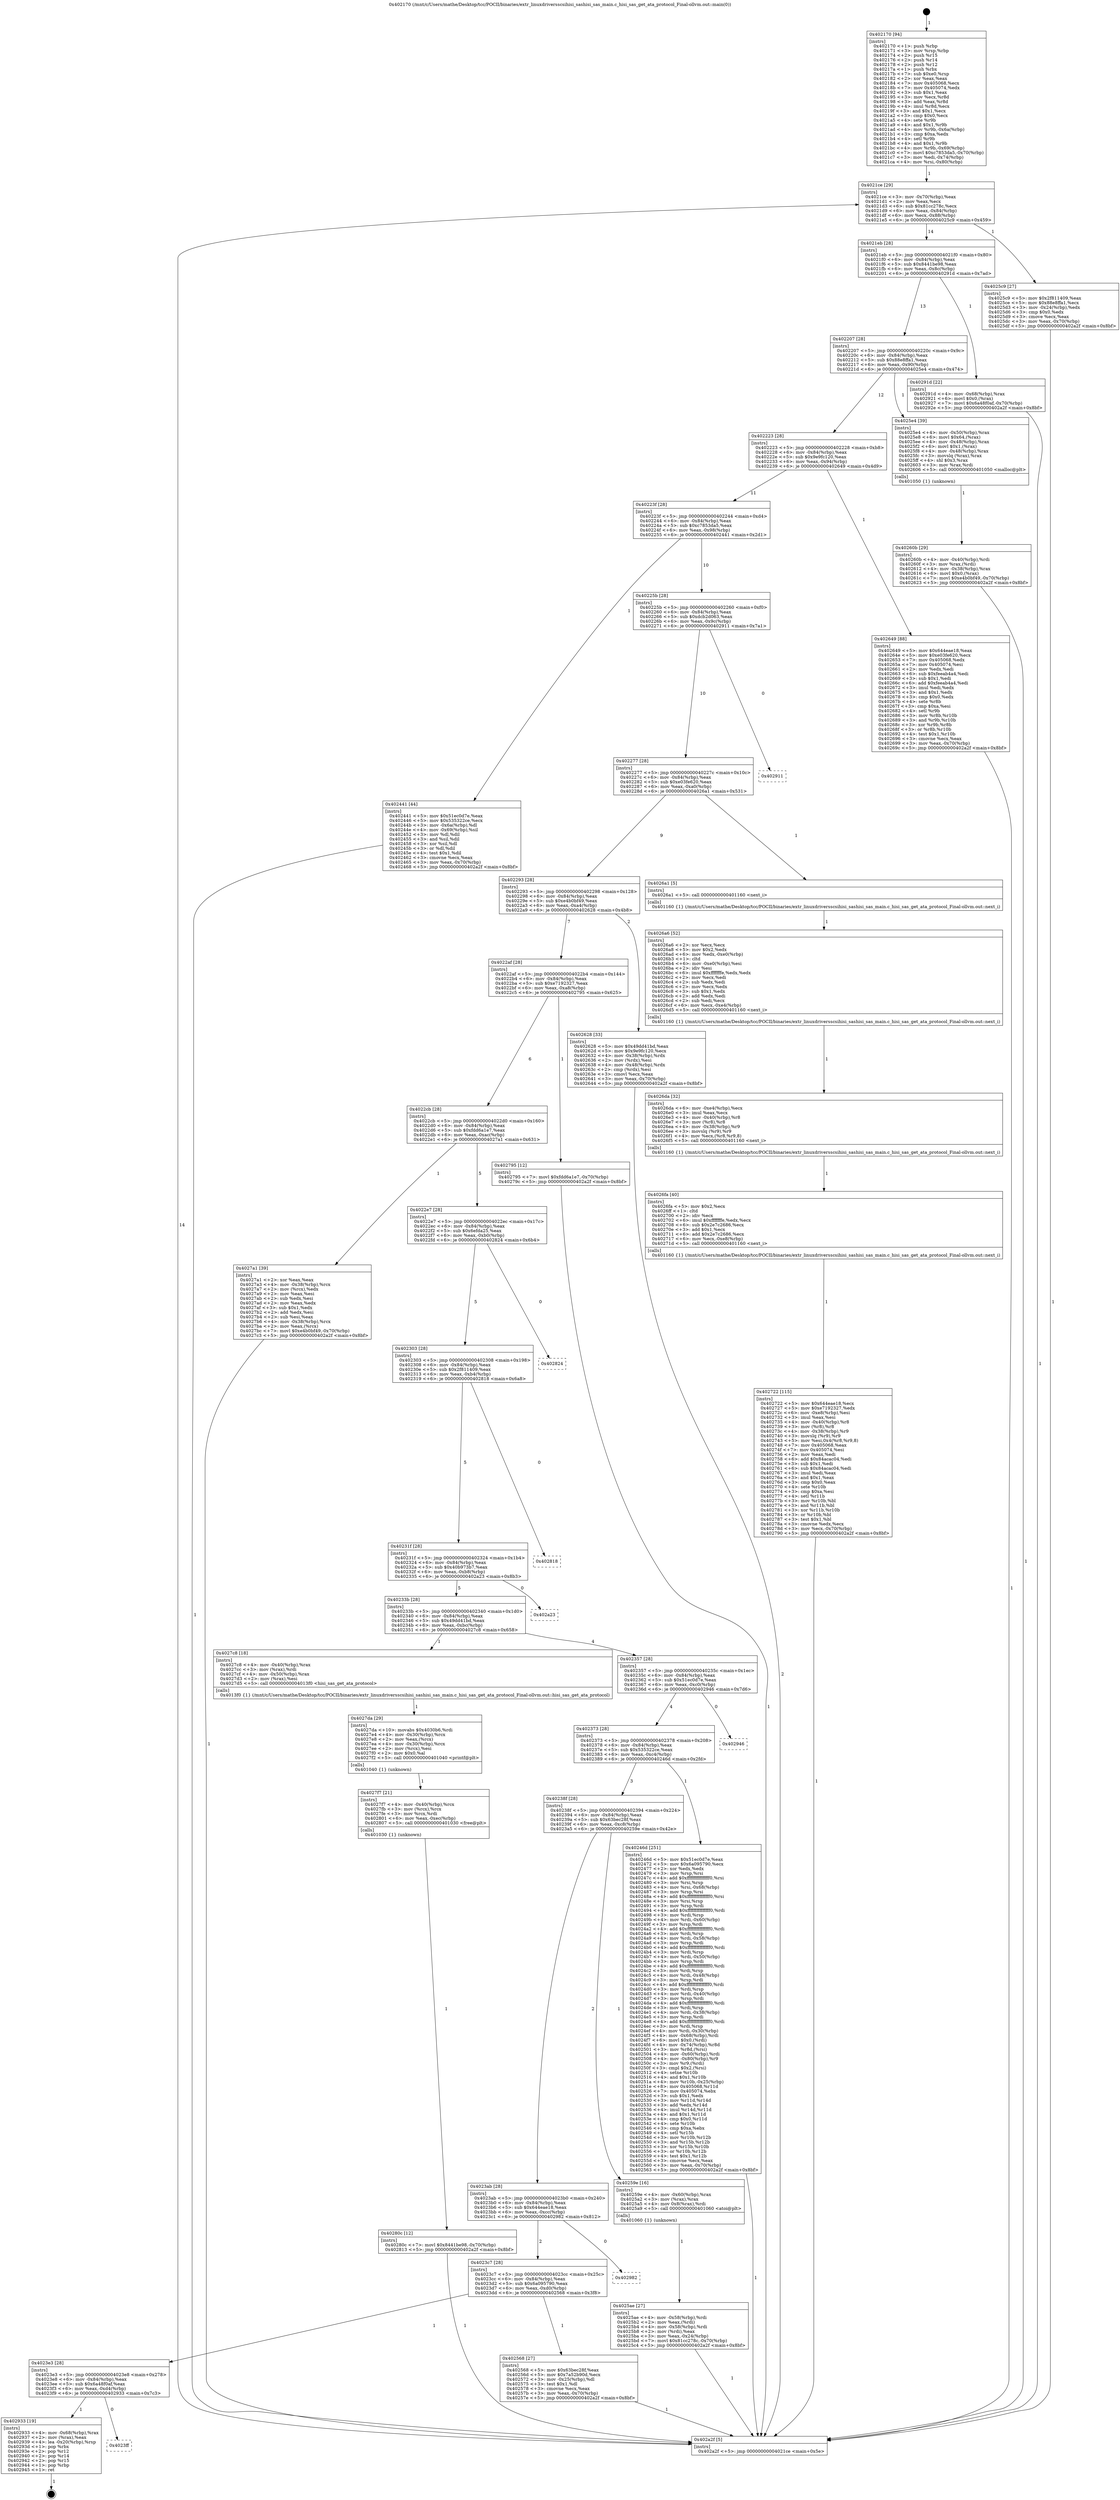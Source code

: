 digraph "0x402170" {
  label = "0x402170 (/mnt/c/Users/mathe/Desktop/tcc/POCII/binaries/extr_linuxdriversscsihisi_sashisi_sas_main.c_hisi_sas_get_ata_protocol_Final-ollvm.out::main(0))"
  labelloc = "t"
  node[shape=record]

  Entry [label="",width=0.3,height=0.3,shape=circle,fillcolor=black,style=filled]
  "0x4021ce" [label="{
     0x4021ce [29]\l
     | [instrs]\l
     &nbsp;&nbsp;0x4021ce \<+3\>: mov -0x70(%rbp),%eax\l
     &nbsp;&nbsp;0x4021d1 \<+2\>: mov %eax,%ecx\l
     &nbsp;&nbsp;0x4021d3 \<+6\>: sub $0x81cc278c,%ecx\l
     &nbsp;&nbsp;0x4021d9 \<+6\>: mov %eax,-0x84(%rbp)\l
     &nbsp;&nbsp;0x4021df \<+6\>: mov %ecx,-0x88(%rbp)\l
     &nbsp;&nbsp;0x4021e5 \<+6\>: je 00000000004025c9 \<main+0x459\>\l
  }"]
  "0x4025c9" [label="{
     0x4025c9 [27]\l
     | [instrs]\l
     &nbsp;&nbsp;0x4025c9 \<+5\>: mov $0x2f811409,%eax\l
     &nbsp;&nbsp;0x4025ce \<+5\>: mov $0x88e8ffa1,%ecx\l
     &nbsp;&nbsp;0x4025d3 \<+3\>: mov -0x24(%rbp),%edx\l
     &nbsp;&nbsp;0x4025d6 \<+3\>: cmp $0x0,%edx\l
     &nbsp;&nbsp;0x4025d9 \<+3\>: cmove %ecx,%eax\l
     &nbsp;&nbsp;0x4025dc \<+3\>: mov %eax,-0x70(%rbp)\l
     &nbsp;&nbsp;0x4025df \<+5\>: jmp 0000000000402a2f \<main+0x8bf\>\l
  }"]
  "0x4021eb" [label="{
     0x4021eb [28]\l
     | [instrs]\l
     &nbsp;&nbsp;0x4021eb \<+5\>: jmp 00000000004021f0 \<main+0x80\>\l
     &nbsp;&nbsp;0x4021f0 \<+6\>: mov -0x84(%rbp),%eax\l
     &nbsp;&nbsp;0x4021f6 \<+5\>: sub $0x8441be98,%eax\l
     &nbsp;&nbsp;0x4021fb \<+6\>: mov %eax,-0x8c(%rbp)\l
     &nbsp;&nbsp;0x402201 \<+6\>: je 000000000040291d \<main+0x7ad\>\l
  }"]
  Exit [label="",width=0.3,height=0.3,shape=circle,fillcolor=black,style=filled,peripheries=2]
  "0x40291d" [label="{
     0x40291d [22]\l
     | [instrs]\l
     &nbsp;&nbsp;0x40291d \<+4\>: mov -0x68(%rbp),%rax\l
     &nbsp;&nbsp;0x402921 \<+6\>: movl $0x0,(%rax)\l
     &nbsp;&nbsp;0x402927 \<+7\>: movl $0x6a48f0af,-0x70(%rbp)\l
     &nbsp;&nbsp;0x40292e \<+5\>: jmp 0000000000402a2f \<main+0x8bf\>\l
  }"]
  "0x402207" [label="{
     0x402207 [28]\l
     | [instrs]\l
     &nbsp;&nbsp;0x402207 \<+5\>: jmp 000000000040220c \<main+0x9c\>\l
     &nbsp;&nbsp;0x40220c \<+6\>: mov -0x84(%rbp),%eax\l
     &nbsp;&nbsp;0x402212 \<+5\>: sub $0x88e8ffa1,%eax\l
     &nbsp;&nbsp;0x402217 \<+6\>: mov %eax,-0x90(%rbp)\l
     &nbsp;&nbsp;0x40221d \<+6\>: je 00000000004025e4 \<main+0x474\>\l
  }"]
  "0x4023ff" [label="{
     0x4023ff\l
  }", style=dashed]
  "0x4025e4" [label="{
     0x4025e4 [39]\l
     | [instrs]\l
     &nbsp;&nbsp;0x4025e4 \<+4\>: mov -0x50(%rbp),%rax\l
     &nbsp;&nbsp;0x4025e8 \<+6\>: movl $0x64,(%rax)\l
     &nbsp;&nbsp;0x4025ee \<+4\>: mov -0x48(%rbp),%rax\l
     &nbsp;&nbsp;0x4025f2 \<+6\>: movl $0x1,(%rax)\l
     &nbsp;&nbsp;0x4025f8 \<+4\>: mov -0x48(%rbp),%rax\l
     &nbsp;&nbsp;0x4025fc \<+3\>: movslq (%rax),%rax\l
     &nbsp;&nbsp;0x4025ff \<+4\>: shl $0x3,%rax\l
     &nbsp;&nbsp;0x402603 \<+3\>: mov %rax,%rdi\l
     &nbsp;&nbsp;0x402606 \<+5\>: call 0000000000401050 \<malloc@plt\>\l
     | [calls]\l
     &nbsp;&nbsp;0x401050 \{1\} (unknown)\l
  }"]
  "0x402223" [label="{
     0x402223 [28]\l
     | [instrs]\l
     &nbsp;&nbsp;0x402223 \<+5\>: jmp 0000000000402228 \<main+0xb8\>\l
     &nbsp;&nbsp;0x402228 \<+6\>: mov -0x84(%rbp),%eax\l
     &nbsp;&nbsp;0x40222e \<+5\>: sub $0x9e9fc120,%eax\l
     &nbsp;&nbsp;0x402233 \<+6\>: mov %eax,-0x94(%rbp)\l
     &nbsp;&nbsp;0x402239 \<+6\>: je 0000000000402649 \<main+0x4d9\>\l
  }"]
  "0x402933" [label="{
     0x402933 [19]\l
     | [instrs]\l
     &nbsp;&nbsp;0x402933 \<+4\>: mov -0x68(%rbp),%rax\l
     &nbsp;&nbsp;0x402937 \<+2\>: mov (%rax),%eax\l
     &nbsp;&nbsp;0x402939 \<+4\>: lea -0x20(%rbp),%rsp\l
     &nbsp;&nbsp;0x40293d \<+1\>: pop %rbx\l
     &nbsp;&nbsp;0x40293e \<+2\>: pop %r12\l
     &nbsp;&nbsp;0x402940 \<+2\>: pop %r14\l
     &nbsp;&nbsp;0x402942 \<+2\>: pop %r15\l
     &nbsp;&nbsp;0x402944 \<+1\>: pop %rbp\l
     &nbsp;&nbsp;0x402945 \<+1\>: ret\l
  }"]
  "0x402649" [label="{
     0x402649 [88]\l
     | [instrs]\l
     &nbsp;&nbsp;0x402649 \<+5\>: mov $0x644eae18,%eax\l
     &nbsp;&nbsp;0x40264e \<+5\>: mov $0xe03fe620,%ecx\l
     &nbsp;&nbsp;0x402653 \<+7\>: mov 0x405068,%edx\l
     &nbsp;&nbsp;0x40265a \<+7\>: mov 0x405074,%esi\l
     &nbsp;&nbsp;0x402661 \<+2\>: mov %edx,%edi\l
     &nbsp;&nbsp;0x402663 \<+6\>: sub $0xfeeab4a4,%edi\l
     &nbsp;&nbsp;0x402669 \<+3\>: sub $0x1,%edi\l
     &nbsp;&nbsp;0x40266c \<+6\>: add $0xfeeab4a4,%edi\l
     &nbsp;&nbsp;0x402672 \<+3\>: imul %edi,%edx\l
     &nbsp;&nbsp;0x402675 \<+3\>: and $0x1,%edx\l
     &nbsp;&nbsp;0x402678 \<+3\>: cmp $0x0,%edx\l
     &nbsp;&nbsp;0x40267b \<+4\>: sete %r8b\l
     &nbsp;&nbsp;0x40267f \<+3\>: cmp $0xa,%esi\l
     &nbsp;&nbsp;0x402682 \<+4\>: setl %r9b\l
     &nbsp;&nbsp;0x402686 \<+3\>: mov %r8b,%r10b\l
     &nbsp;&nbsp;0x402689 \<+3\>: and %r9b,%r10b\l
     &nbsp;&nbsp;0x40268c \<+3\>: xor %r9b,%r8b\l
     &nbsp;&nbsp;0x40268f \<+3\>: or %r8b,%r10b\l
     &nbsp;&nbsp;0x402692 \<+4\>: test $0x1,%r10b\l
     &nbsp;&nbsp;0x402696 \<+3\>: cmovne %ecx,%eax\l
     &nbsp;&nbsp;0x402699 \<+3\>: mov %eax,-0x70(%rbp)\l
     &nbsp;&nbsp;0x40269c \<+5\>: jmp 0000000000402a2f \<main+0x8bf\>\l
  }"]
  "0x40223f" [label="{
     0x40223f [28]\l
     | [instrs]\l
     &nbsp;&nbsp;0x40223f \<+5\>: jmp 0000000000402244 \<main+0xd4\>\l
     &nbsp;&nbsp;0x402244 \<+6\>: mov -0x84(%rbp),%eax\l
     &nbsp;&nbsp;0x40224a \<+5\>: sub $0xc7853da5,%eax\l
     &nbsp;&nbsp;0x40224f \<+6\>: mov %eax,-0x98(%rbp)\l
     &nbsp;&nbsp;0x402255 \<+6\>: je 0000000000402441 \<main+0x2d1\>\l
  }"]
  "0x40280c" [label="{
     0x40280c [12]\l
     | [instrs]\l
     &nbsp;&nbsp;0x40280c \<+7\>: movl $0x8441be98,-0x70(%rbp)\l
     &nbsp;&nbsp;0x402813 \<+5\>: jmp 0000000000402a2f \<main+0x8bf\>\l
  }"]
  "0x402441" [label="{
     0x402441 [44]\l
     | [instrs]\l
     &nbsp;&nbsp;0x402441 \<+5\>: mov $0x51ec0d7e,%eax\l
     &nbsp;&nbsp;0x402446 \<+5\>: mov $0x535322ce,%ecx\l
     &nbsp;&nbsp;0x40244b \<+3\>: mov -0x6a(%rbp),%dl\l
     &nbsp;&nbsp;0x40244e \<+4\>: mov -0x69(%rbp),%sil\l
     &nbsp;&nbsp;0x402452 \<+3\>: mov %dl,%dil\l
     &nbsp;&nbsp;0x402455 \<+3\>: and %sil,%dil\l
     &nbsp;&nbsp;0x402458 \<+3\>: xor %sil,%dl\l
     &nbsp;&nbsp;0x40245b \<+3\>: or %dl,%dil\l
     &nbsp;&nbsp;0x40245e \<+4\>: test $0x1,%dil\l
     &nbsp;&nbsp;0x402462 \<+3\>: cmovne %ecx,%eax\l
     &nbsp;&nbsp;0x402465 \<+3\>: mov %eax,-0x70(%rbp)\l
     &nbsp;&nbsp;0x402468 \<+5\>: jmp 0000000000402a2f \<main+0x8bf\>\l
  }"]
  "0x40225b" [label="{
     0x40225b [28]\l
     | [instrs]\l
     &nbsp;&nbsp;0x40225b \<+5\>: jmp 0000000000402260 \<main+0xf0\>\l
     &nbsp;&nbsp;0x402260 \<+6\>: mov -0x84(%rbp),%eax\l
     &nbsp;&nbsp;0x402266 \<+5\>: sub $0xdcb2d063,%eax\l
     &nbsp;&nbsp;0x40226b \<+6\>: mov %eax,-0x9c(%rbp)\l
     &nbsp;&nbsp;0x402271 \<+6\>: je 0000000000402911 \<main+0x7a1\>\l
  }"]
  "0x402a2f" [label="{
     0x402a2f [5]\l
     | [instrs]\l
     &nbsp;&nbsp;0x402a2f \<+5\>: jmp 00000000004021ce \<main+0x5e\>\l
  }"]
  "0x402170" [label="{
     0x402170 [94]\l
     | [instrs]\l
     &nbsp;&nbsp;0x402170 \<+1\>: push %rbp\l
     &nbsp;&nbsp;0x402171 \<+3\>: mov %rsp,%rbp\l
     &nbsp;&nbsp;0x402174 \<+2\>: push %r15\l
     &nbsp;&nbsp;0x402176 \<+2\>: push %r14\l
     &nbsp;&nbsp;0x402178 \<+2\>: push %r12\l
     &nbsp;&nbsp;0x40217a \<+1\>: push %rbx\l
     &nbsp;&nbsp;0x40217b \<+7\>: sub $0xe0,%rsp\l
     &nbsp;&nbsp;0x402182 \<+2\>: xor %eax,%eax\l
     &nbsp;&nbsp;0x402184 \<+7\>: mov 0x405068,%ecx\l
     &nbsp;&nbsp;0x40218b \<+7\>: mov 0x405074,%edx\l
     &nbsp;&nbsp;0x402192 \<+3\>: sub $0x1,%eax\l
     &nbsp;&nbsp;0x402195 \<+3\>: mov %ecx,%r8d\l
     &nbsp;&nbsp;0x402198 \<+3\>: add %eax,%r8d\l
     &nbsp;&nbsp;0x40219b \<+4\>: imul %r8d,%ecx\l
     &nbsp;&nbsp;0x40219f \<+3\>: and $0x1,%ecx\l
     &nbsp;&nbsp;0x4021a2 \<+3\>: cmp $0x0,%ecx\l
     &nbsp;&nbsp;0x4021a5 \<+4\>: sete %r9b\l
     &nbsp;&nbsp;0x4021a9 \<+4\>: and $0x1,%r9b\l
     &nbsp;&nbsp;0x4021ad \<+4\>: mov %r9b,-0x6a(%rbp)\l
     &nbsp;&nbsp;0x4021b1 \<+3\>: cmp $0xa,%edx\l
     &nbsp;&nbsp;0x4021b4 \<+4\>: setl %r9b\l
     &nbsp;&nbsp;0x4021b8 \<+4\>: and $0x1,%r9b\l
     &nbsp;&nbsp;0x4021bc \<+4\>: mov %r9b,-0x69(%rbp)\l
     &nbsp;&nbsp;0x4021c0 \<+7\>: movl $0xc7853da5,-0x70(%rbp)\l
     &nbsp;&nbsp;0x4021c7 \<+3\>: mov %edi,-0x74(%rbp)\l
     &nbsp;&nbsp;0x4021ca \<+4\>: mov %rsi,-0x80(%rbp)\l
  }"]
  "0x4027f7" [label="{
     0x4027f7 [21]\l
     | [instrs]\l
     &nbsp;&nbsp;0x4027f7 \<+4\>: mov -0x40(%rbp),%rcx\l
     &nbsp;&nbsp;0x4027fb \<+3\>: mov (%rcx),%rcx\l
     &nbsp;&nbsp;0x4027fe \<+3\>: mov %rcx,%rdi\l
     &nbsp;&nbsp;0x402801 \<+6\>: mov %eax,-0xec(%rbp)\l
     &nbsp;&nbsp;0x402807 \<+5\>: call 0000000000401030 \<free@plt\>\l
     | [calls]\l
     &nbsp;&nbsp;0x401030 \{1\} (unknown)\l
  }"]
  "0x402911" [label="{
     0x402911\l
  }", style=dashed]
  "0x402277" [label="{
     0x402277 [28]\l
     | [instrs]\l
     &nbsp;&nbsp;0x402277 \<+5\>: jmp 000000000040227c \<main+0x10c\>\l
     &nbsp;&nbsp;0x40227c \<+6\>: mov -0x84(%rbp),%eax\l
     &nbsp;&nbsp;0x402282 \<+5\>: sub $0xe03fe620,%eax\l
     &nbsp;&nbsp;0x402287 \<+6\>: mov %eax,-0xa0(%rbp)\l
     &nbsp;&nbsp;0x40228d \<+6\>: je 00000000004026a1 \<main+0x531\>\l
  }"]
  "0x4027da" [label="{
     0x4027da [29]\l
     | [instrs]\l
     &nbsp;&nbsp;0x4027da \<+10\>: movabs $0x4030b6,%rdi\l
     &nbsp;&nbsp;0x4027e4 \<+4\>: mov -0x30(%rbp),%rcx\l
     &nbsp;&nbsp;0x4027e8 \<+2\>: mov %eax,(%rcx)\l
     &nbsp;&nbsp;0x4027ea \<+4\>: mov -0x30(%rbp),%rcx\l
     &nbsp;&nbsp;0x4027ee \<+2\>: mov (%rcx),%esi\l
     &nbsp;&nbsp;0x4027f0 \<+2\>: mov $0x0,%al\l
     &nbsp;&nbsp;0x4027f2 \<+5\>: call 0000000000401040 \<printf@plt\>\l
     | [calls]\l
     &nbsp;&nbsp;0x401040 \{1\} (unknown)\l
  }"]
  "0x4026a1" [label="{
     0x4026a1 [5]\l
     | [instrs]\l
     &nbsp;&nbsp;0x4026a1 \<+5\>: call 0000000000401160 \<next_i\>\l
     | [calls]\l
     &nbsp;&nbsp;0x401160 \{1\} (/mnt/c/Users/mathe/Desktop/tcc/POCII/binaries/extr_linuxdriversscsihisi_sashisi_sas_main.c_hisi_sas_get_ata_protocol_Final-ollvm.out::next_i)\l
  }"]
  "0x402293" [label="{
     0x402293 [28]\l
     | [instrs]\l
     &nbsp;&nbsp;0x402293 \<+5\>: jmp 0000000000402298 \<main+0x128\>\l
     &nbsp;&nbsp;0x402298 \<+6\>: mov -0x84(%rbp),%eax\l
     &nbsp;&nbsp;0x40229e \<+5\>: sub $0xe4b0bf49,%eax\l
     &nbsp;&nbsp;0x4022a3 \<+6\>: mov %eax,-0xa4(%rbp)\l
     &nbsp;&nbsp;0x4022a9 \<+6\>: je 0000000000402628 \<main+0x4b8\>\l
  }"]
  "0x402722" [label="{
     0x402722 [115]\l
     | [instrs]\l
     &nbsp;&nbsp;0x402722 \<+5\>: mov $0x644eae18,%ecx\l
     &nbsp;&nbsp;0x402727 \<+5\>: mov $0xe7192327,%edx\l
     &nbsp;&nbsp;0x40272c \<+6\>: mov -0xe8(%rbp),%esi\l
     &nbsp;&nbsp;0x402732 \<+3\>: imul %eax,%esi\l
     &nbsp;&nbsp;0x402735 \<+4\>: mov -0x40(%rbp),%r8\l
     &nbsp;&nbsp;0x402739 \<+3\>: mov (%r8),%r8\l
     &nbsp;&nbsp;0x40273c \<+4\>: mov -0x38(%rbp),%r9\l
     &nbsp;&nbsp;0x402740 \<+3\>: movslq (%r9),%r9\l
     &nbsp;&nbsp;0x402743 \<+5\>: mov %esi,0x4(%r8,%r9,8)\l
     &nbsp;&nbsp;0x402748 \<+7\>: mov 0x405068,%eax\l
     &nbsp;&nbsp;0x40274f \<+7\>: mov 0x405074,%esi\l
     &nbsp;&nbsp;0x402756 \<+2\>: mov %eax,%edi\l
     &nbsp;&nbsp;0x402758 \<+6\>: add $0x84acac04,%edi\l
     &nbsp;&nbsp;0x40275e \<+3\>: sub $0x1,%edi\l
     &nbsp;&nbsp;0x402761 \<+6\>: sub $0x84acac04,%edi\l
     &nbsp;&nbsp;0x402767 \<+3\>: imul %edi,%eax\l
     &nbsp;&nbsp;0x40276a \<+3\>: and $0x1,%eax\l
     &nbsp;&nbsp;0x40276d \<+3\>: cmp $0x0,%eax\l
     &nbsp;&nbsp;0x402770 \<+4\>: sete %r10b\l
     &nbsp;&nbsp;0x402774 \<+3\>: cmp $0xa,%esi\l
     &nbsp;&nbsp;0x402777 \<+4\>: setl %r11b\l
     &nbsp;&nbsp;0x40277b \<+3\>: mov %r10b,%bl\l
     &nbsp;&nbsp;0x40277e \<+3\>: and %r11b,%bl\l
     &nbsp;&nbsp;0x402781 \<+3\>: xor %r11b,%r10b\l
     &nbsp;&nbsp;0x402784 \<+3\>: or %r10b,%bl\l
     &nbsp;&nbsp;0x402787 \<+3\>: test $0x1,%bl\l
     &nbsp;&nbsp;0x40278a \<+3\>: cmovne %edx,%ecx\l
     &nbsp;&nbsp;0x40278d \<+3\>: mov %ecx,-0x70(%rbp)\l
     &nbsp;&nbsp;0x402790 \<+5\>: jmp 0000000000402a2f \<main+0x8bf\>\l
  }"]
  "0x402628" [label="{
     0x402628 [33]\l
     | [instrs]\l
     &nbsp;&nbsp;0x402628 \<+5\>: mov $0x49dd41bd,%eax\l
     &nbsp;&nbsp;0x40262d \<+5\>: mov $0x9e9fc120,%ecx\l
     &nbsp;&nbsp;0x402632 \<+4\>: mov -0x38(%rbp),%rdx\l
     &nbsp;&nbsp;0x402636 \<+2\>: mov (%rdx),%esi\l
     &nbsp;&nbsp;0x402638 \<+4\>: mov -0x48(%rbp),%rdx\l
     &nbsp;&nbsp;0x40263c \<+2\>: cmp (%rdx),%esi\l
     &nbsp;&nbsp;0x40263e \<+3\>: cmovl %ecx,%eax\l
     &nbsp;&nbsp;0x402641 \<+3\>: mov %eax,-0x70(%rbp)\l
     &nbsp;&nbsp;0x402644 \<+5\>: jmp 0000000000402a2f \<main+0x8bf\>\l
  }"]
  "0x4022af" [label="{
     0x4022af [28]\l
     | [instrs]\l
     &nbsp;&nbsp;0x4022af \<+5\>: jmp 00000000004022b4 \<main+0x144\>\l
     &nbsp;&nbsp;0x4022b4 \<+6\>: mov -0x84(%rbp),%eax\l
     &nbsp;&nbsp;0x4022ba \<+5\>: sub $0xe7192327,%eax\l
     &nbsp;&nbsp;0x4022bf \<+6\>: mov %eax,-0xa8(%rbp)\l
     &nbsp;&nbsp;0x4022c5 \<+6\>: je 0000000000402795 \<main+0x625\>\l
  }"]
  "0x4026fa" [label="{
     0x4026fa [40]\l
     | [instrs]\l
     &nbsp;&nbsp;0x4026fa \<+5\>: mov $0x2,%ecx\l
     &nbsp;&nbsp;0x4026ff \<+1\>: cltd\l
     &nbsp;&nbsp;0x402700 \<+2\>: idiv %ecx\l
     &nbsp;&nbsp;0x402702 \<+6\>: imul $0xfffffffe,%edx,%ecx\l
     &nbsp;&nbsp;0x402708 \<+6\>: sub $0x2e7c2686,%ecx\l
     &nbsp;&nbsp;0x40270e \<+3\>: add $0x1,%ecx\l
     &nbsp;&nbsp;0x402711 \<+6\>: add $0x2e7c2686,%ecx\l
     &nbsp;&nbsp;0x402717 \<+6\>: mov %ecx,-0xe8(%rbp)\l
     &nbsp;&nbsp;0x40271d \<+5\>: call 0000000000401160 \<next_i\>\l
     | [calls]\l
     &nbsp;&nbsp;0x401160 \{1\} (/mnt/c/Users/mathe/Desktop/tcc/POCII/binaries/extr_linuxdriversscsihisi_sashisi_sas_main.c_hisi_sas_get_ata_protocol_Final-ollvm.out::next_i)\l
  }"]
  "0x402795" [label="{
     0x402795 [12]\l
     | [instrs]\l
     &nbsp;&nbsp;0x402795 \<+7\>: movl $0xfdd6a1e7,-0x70(%rbp)\l
     &nbsp;&nbsp;0x40279c \<+5\>: jmp 0000000000402a2f \<main+0x8bf\>\l
  }"]
  "0x4022cb" [label="{
     0x4022cb [28]\l
     | [instrs]\l
     &nbsp;&nbsp;0x4022cb \<+5\>: jmp 00000000004022d0 \<main+0x160\>\l
     &nbsp;&nbsp;0x4022d0 \<+6\>: mov -0x84(%rbp),%eax\l
     &nbsp;&nbsp;0x4022d6 \<+5\>: sub $0xfdd6a1e7,%eax\l
     &nbsp;&nbsp;0x4022db \<+6\>: mov %eax,-0xac(%rbp)\l
     &nbsp;&nbsp;0x4022e1 \<+6\>: je 00000000004027a1 \<main+0x631\>\l
  }"]
  "0x4026da" [label="{
     0x4026da [32]\l
     | [instrs]\l
     &nbsp;&nbsp;0x4026da \<+6\>: mov -0xe4(%rbp),%ecx\l
     &nbsp;&nbsp;0x4026e0 \<+3\>: imul %eax,%ecx\l
     &nbsp;&nbsp;0x4026e3 \<+4\>: mov -0x40(%rbp),%r8\l
     &nbsp;&nbsp;0x4026e7 \<+3\>: mov (%r8),%r8\l
     &nbsp;&nbsp;0x4026ea \<+4\>: mov -0x38(%rbp),%r9\l
     &nbsp;&nbsp;0x4026ee \<+3\>: movslq (%r9),%r9\l
     &nbsp;&nbsp;0x4026f1 \<+4\>: mov %ecx,(%r8,%r9,8)\l
     &nbsp;&nbsp;0x4026f5 \<+5\>: call 0000000000401160 \<next_i\>\l
     | [calls]\l
     &nbsp;&nbsp;0x401160 \{1\} (/mnt/c/Users/mathe/Desktop/tcc/POCII/binaries/extr_linuxdriversscsihisi_sashisi_sas_main.c_hisi_sas_get_ata_protocol_Final-ollvm.out::next_i)\l
  }"]
  "0x4027a1" [label="{
     0x4027a1 [39]\l
     | [instrs]\l
     &nbsp;&nbsp;0x4027a1 \<+2\>: xor %eax,%eax\l
     &nbsp;&nbsp;0x4027a3 \<+4\>: mov -0x38(%rbp),%rcx\l
     &nbsp;&nbsp;0x4027a7 \<+2\>: mov (%rcx),%edx\l
     &nbsp;&nbsp;0x4027a9 \<+2\>: mov %eax,%esi\l
     &nbsp;&nbsp;0x4027ab \<+2\>: sub %edx,%esi\l
     &nbsp;&nbsp;0x4027ad \<+2\>: mov %eax,%edx\l
     &nbsp;&nbsp;0x4027af \<+3\>: sub $0x1,%edx\l
     &nbsp;&nbsp;0x4027b2 \<+2\>: add %edx,%esi\l
     &nbsp;&nbsp;0x4027b4 \<+2\>: sub %esi,%eax\l
     &nbsp;&nbsp;0x4027b6 \<+4\>: mov -0x38(%rbp),%rcx\l
     &nbsp;&nbsp;0x4027ba \<+2\>: mov %eax,(%rcx)\l
     &nbsp;&nbsp;0x4027bc \<+7\>: movl $0xe4b0bf49,-0x70(%rbp)\l
     &nbsp;&nbsp;0x4027c3 \<+5\>: jmp 0000000000402a2f \<main+0x8bf\>\l
  }"]
  "0x4022e7" [label="{
     0x4022e7 [28]\l
     | [instrs]\l
     &nbsp;&nbsp;0x4022e7 \<+5\>: jmp 00000000004022ec \<main+0x17c\>\l
     &nbsp;&nbsp;0x4022ec \<+6\>: mov -0x84(%rbp),%eax\l
     &nbsp;&nbsp;0x4022f2 \<+5\>: sub $0x6efda25,%eax\l
     &nbsp;&nbsp;0x4022f7 \<+6\>: mov %eax,-0xb0(%rbp)\l
     &nbsp;&nbsp;0x4022fd \<+6\>: je 0000000000402824 \<main+0x6b4\>\l
  }"]
  "0x4026a6" [label="{
     0x4026a6 [52]\l
     | [instrs]\l
     &nbsp;&nbsp;0x4026a6 \<+2\>: xor %ecx,%ecx\l
     &nbsp;&nbsp;0x4026a8 \<+5\>: mov $0x2,%edx\l
     &nbsp;&nbsp;0x4026ad \<+6\>: mov %edx,-0xe0(%rbp)\l
     &nbsp;&nbsp;0x4026b3 \<+1\>: cltd\l
     &nbsp;&nbsp;0x4026b4 \<+6\>: mov -0xe0(%rbp),%esi\l
     &nbsp;&nbsp;0x4026ba \<+2\>: idiv %esi\l
     &nbsp;&nbsp;0x4026bc \<+6\>: imul $0xfffffffe,%edx,%edx\l
     &nbsp;&nbsp;0x4026c2 \<+2\>: mov %ecx,%edi\l
     &nbsp;&nbsp;0x4026c4 \<+2\>: sub %edx,%edi\l
     &nbsp;&nbsp;0x4026c6 \<+2\>: mov %ecx,%edx\l
     &nbsp;&nbsp;0x4026c8 \<+3\>: sub $0x1,%edx\l
     &nbsp;&nbsp;0x4026cb \<+2\>: add %edx,%edi\l
     &nbsp;&nbsp;0x4026cd \<+2\>: sub %edi,%ecx\l
     &nbsp;&nbsp;0x4026cf \<+6\>: mov %ecx,-0xe4(%rbp)\l
     &nbsp;&nbsp;0x4026d5 \<+5\>: call 0000000000401160 \<next_i\>\l
     | [calls]\l
     &nbsp;&nbsp;0x401160 \{1\} (/mnt/c/Users/mathe/Desktop/tcc/POCII/binaries/extr_linuxdriversscsihisi_sashisi_sas_main.c_hisi_sas_get_ata_protocol_Final-ollvm.out::next_i)\l
  }"]
  "0x402824" [label="{
     0x402824\l
  }", style=dashed]
  "0x402303" [label="{
     0x402303 [28]\l
     | [instrs]\l
     &nbsp;&nbsp;0x402303 \<+5\>: jmp 0000000000402308 \<main+0x198\>\l
     &nbsp;&nbsp;0x402308 \<+6\>: mov -0x84(%rbp),%eax\l
     &nbsp;&nbsp;0x40230e \<+5\>: sub $0x2f811409,%eax\l
     &nbsp;&nbsp;0x402313 \<+6\>: mov %eax,-0xb4(%rbp)\l
     &nbsp;&nbsp;0x402319 \<+6\>: je 0000000000402818 \<main+0x6a8\>\l
  }"]
  "0x40260b" [label="{
     0x40260b [29]\l
     | [instrs]\l
     &nbsp;&nbsp;0x40260b \<+4\>: mov -0x40(%rbp),%rdi\l
     &nbsp;&nbsp;0x40260f \<+3\>: mov %rax,(%rdi)\l
     &nbsp;&nbsp;0x402612 \<+4\>: mov -0x38(%rbp),%rax\l
     &nbsp;&nbsp;0x402616 \<+6\>: movl $0x0,(%rax)\l
     &nbsp;&nbsp;0x40261c \<+7\>: movl $0xe4b0bf49,-0x70(%rbp)\l
     &nbsp;&nbsp;0x402623 \<+5\>: jmp 0000000000402a2f \<main+0x8bf\>\l
  }"]
  "0x402818" [label="{
     0x402818\l
  }", style=dashed]
  "0x40231f" [label="{
     0x40231f [28]\l
     | [instrs]\l
     &nbsp;&nbsp;0x40231f \<+5\>: jmp 0000000000402324 \<main+0x1b4\>\l
     &nbsp;&nbsp;0x402324 \<+6\>: mov -0x84(%rbp),%eax\l
     &nbsp;&nbsp;0x40232a \<+5\>: sub $0x40b973b7,%eax\l
     &nbsp;&nbsp;0x40232f \<+6\>: mov %eax,-0xb8(%rbp)\l
     &nbsp;&nbsp;0x402335 \<+6\>: je 0000000000402a23 \<main+0x8b3\>\l
  }"]
  "0x4025ae" [label="{
     0x4025ae [27]\l
     | [instrs]\l
     &nbsp;&nbsp;0x4025ae \<+4\>: mov -0x58(%rbp),%rdi\l
     &nbsp;&nbsp;0x4025b2 \<+2\>: mov %eax,(%rdi)\l
     &nbsp;&nbsp;0x4025b4 \<+4\>: mov -0x58(%rbp),%rdi\l
     &nbsp;&nbsp;0x4025b8 \<+2\>: mov (%rdi),%eax\l
     &nbsp;&nbsp;0x4025ba \<+3\>: mov %eax,-0x24(%rbp)\l
     &nbsp;&nbsp;0x4025bd \<+7\>: movl $0x81cc278c,-0x70(%rbp)\l
     &nbsp;&nbsp;0x4025c4 \<+5\>: jmp 0000000000402a2f \<main+0x8bf\>\l
  }"]
  "0x402a23" [label="{
     0x402a23\l
  }", style=dashed]
  "0x40233b" [label="{
     0x40233b [28]\l
     | [instrs]\l
     &nbsp;&nbsp;0x40233b \<+5\>: jmp 0000000000402340 \<main+0x1d0\>\l
     &nbsp;&nbsp;0x402340 \<+6\>: mov -0x84(%rbp),%eax\l
     &nbsp;&nbsp;0x402346 \<+5\>: sub $0x49dd41bd,%eax\l
     &nbsp;&nbsp;0x40234b \<+6\>: mov %eax,-0xbc(%rbp)\l
     &nbsp;&nbsp;0x402351 \<+6\>: je 00000000004027c8 \<main+0x658\>\l
  }"]
  "0x4023e3" [label="{
     0x4023e3 [28]\l
     | [instrs]\l
     &nbsp;&nbsp;0x4023e3 \<+5\>: jmp 00000000004023e8 \<main+0x278\>\l
     &nbsp;&nbsp;0x4023e8 \<+6\>: mov -0x84(%rbp),%eax\l
     &nbsp;&nbsp;0x4023ee \<+5\>: sub $0x6a48f0af,%eax\l
     &nbsp;&nbsp;0x4023f3 \<+6\>: mov %eax,-0xd4(%rbp)\l
     &nbsp;&nbsp;0x4023f9 \<+6\>: je 0000000000402933 \<main+0x7c3\>\l
  }"]
  "0x4027c8" [label="{
     0x4027c8 [18]\l
     | [instrs]\l
     &nbsp;&nbsp;0x4027c8 \<+4\>: mov -0x40(%rbp),%rax\l
     &nbsp;&nbsp;0x4027cc \<+3\>: mov (%rax),%rdi\l
     &nbsp;&nbsp;0x4027cf \<+4\>: mov -0x50(%rbp),%rax\l
     &nbsp;&nbsp;0x4027d3 \<+2\>: mov (%rax),%esi\l
     &nbsp;&nbsp;0x4027d5 \<+5\>: call 00000000004013f0 \<hisi_sas_get_ata_protocol\>\l
     | [calls]\l
     &nbsp;&nbsp;0x4013f0 \{1\} (/mnt/c/Users/mathe/Desktop/tcc/POCII/binaries/extr_linuxdriversscsihisi_sashisi_sas_main.c_hisi_sas_get_ata_protocol_Final-ollvm.out::hisi_sas_get_ata_protocol)\l
  }"]
  "0x402357" [label="{
     0x402357 [28]\l
     | [instrs]\l
     &nbsp;&nbsp;0x402357 \<+5\>: jmp 000000000040235c \<main+0x1ec\>\l
     &nbsp;&nbsp;0x40235c \<+6\>: mov -0x84(%rbp),%eax\l
     &nbsp;&nbsp;0x402362 \<+5\>: sub $0x51ec0d7e,%eax\l
     &nbsp;&nbsp;0x402367 \<+6\>: mov %eax,-0xc0(%rbp)\l
     &nbsp;&nbsp;0x40236d \<+6\>: je 0000000000402946 \<main+0x7d6\>\l
  }"]
  "0x402568" [label="{
     0x402568 [27]\l
     | [instrs]\l
     &nbsp;&nbsp;0x402568 \<+5\>: mov $0x63bec28f,%eax\l
     &nbsp;&nbsp;0x40256d \<+5\>: mov $0x7a52b90d,%ecx\l
     &nbsp;&nbsp;0x402572 \<+3\>: mov -0x25(%rbp),%dl\l
     &nbsp;&nbsp;0x402575 \<+3\>: test $0x1,%dl\l
     &nbsp;&nbsp;0x402578 \<+3\>: cmovne %ecx,%eax\l
     &nbsp;&nbsp;0x40257b \<+3\>: mov %eax,-0x70(%rbp)\l
     &nbsp;&nbsp;0x40257e \<+5\>: jmp 0000000000402a2f \<main+0x8bf\>\l
  }"]
  "0x402946" [label="{
     0x402946\l
  }", style=dashed]
  "0x402373" [label="{
     0x402373 [28]\l
     | [instrs]\l
     &nbsp;&nbsp;0x402373 \<+5\>: jmp 0000000000402378 \<main+0x208\>\l
     &nbsp;&nbsp;0x402378 \<+6\>: mov -0x84(%rbp),%eax\l
     &nbsp;&nbsp;0x40237e \<+5\>: sub $0x535322ce,%eax\l
     &nbsp;&nbsp;0x402383 \<+6\>: mov %eax,-0xc4(%rbp)\l
     &nbsp;&nbsp;0x402389 \<+6\>: je 000000000040246d \<main+0x2fd\>\l
  }"]
  "0x4023c7" [label="{
     0x4023c7 [28]\l
     | [instrs]\l
     &nbsp;&nbsp;0x4023c7 \<+5\>: jmp 00000000004023cc \<main+0x25c\>\l
     &nbsp;&nbsp;0x4023cc \<+6\>: mov -0x84(%rbp),%eax\l
     &nbsp;&nbsp;0x4023d2 \<+5\>: sub $0x6a095790,%eax\l
     &nbsp;&nbsp;0x4023d7 \<+6\>: mov %eax,-0xd0(%rbp)\l
     &nbsp;&nbsp;0x4023dd \<+6\>: je 0000000000402568 \<main+0x3f8\>\l
  }"]
  "0x40246d" [label="{
     0x40246d [251]\l
     | [instrs]\l
     &nbsp;&nbsp;0x40246d \<+5\>: mov $0x51ec0d7e,%eax\l
     &nbsp;&nbsp;0x402472 \<+5\>: mov $0x6a095790,%ecx\l
     &nbsp;&nbsp;0x402477 \<+2\>: xor %edx,%edx\l
     &nbsp;&nbsp;0x402479 \<+3\>: mov %rsp,%rsi\l
     &nbsp;&nbsp;0x40247c \<+4\>: add $0xfffffffffffffff0,%rsi\l
     &nbsp;&nbsp;0x402480 \<+3\>: mov %rsi,%rsp\l
     &nbsp;&nbsp;0x402483 \<+4\>: mov %rsi,-0x68(%rbp)\l
     &nbsp;&nbsp;0x402487 \<+3\>: mov %rsp,%rsi\l
     &nbsp;&nbsp;0x40248a \<+4\>: add $0xfffffffffffffff0,%rsi\l
     &nbsp;&nbsp;0x40248e \<+3\>: mov %rsi,%rsp\l
     &nbsp;&nbsp;0x402491 \<+3\>: mov %rsp,%rdi\l
     &nbsp;&nbsp;0x402494 \<+4\>: add $0xfffffffffffffff0,%rdi\l
     &nbsp;&nbsp;0x402498 \<+3\>: mov %rdi,%rsp\l
     &nbsp;&nbsp;0x40249b \<+4\>: mov %rdi,-0x60(%rbp)\l
     &nbsp;&nbsp;0x40249f \<+3\>: mov %rsp,%rdi\l
     &nbsp;&nbsp;0x4024a2 \<+4\>: add $0xfffffffffffffff0,%rdi\l
     &nbsp;&nbsp;0x4024a6 \<+3\>: mov %rdi,%rsp\l
     &nbsp;&nbsp;0x4024a9 \<+4\>: mov %rdi,-0x58(%rbp)\l
     &nbsp;&nbsp;0x4024ad \<+3\>: mov %rsp,%rdi\l
     &nbsp;&nbsp;0x4024b0 \<+4\>: add $0xfffffffffffffff0,%rdi\l
     &nbsp;&nbsp;0x4024b4 \<+3\>: mov %rdi,%rsp\l
     &nbsp;&nbsp;0x4024b7 \<+4\>: mov %rdi,-0x50(%rbp)\l
     &nbsp;&nbsp;0x4024bb \<+3\>: mov %rsp,%rdi\l
     &nbsp;&nbsp;0x4024be \<+4\>: add $0xfffffffffffffff0,%rdi\l
     &nbsp;&nbsp;0x4024c2 \<+3\>: mov %rdi,%rsp\l
     &nbsp;&nbsp;0x4024c5 \<+4\>: mov %rdi,-0x48(%rbp)\l
     &nbsp;&nbsp;0x4024c9 \<+3\>: mov %rsp,%rdi\l
     &nbsp;&nbsp;0x4024cc \<+4\>: add $0xfffffffffffffff0,%rdi\l
     &nbsp;&nbsp;0x4024d0 \<+3\>: mov %rdi,%rsp\l
     &nbsp;&nbsp;0x4024d3 \<+4\>: mov %rdi,-0x40(%rbp)\l
     &nbsp;&nbsp;0x4024d7 \<+3\>: mov %rsp,%rdi\l
     &nbsp;&nbsp;0x4024da \<+4\>: add $0xfffffffffffffff0,%rdi\l
     &nbsp;&nbsp;0x4024de \<+3\>: mov %rdi,%rsp\l
     &nbsp;&nbsp;0x4024e1 \<+4\>: mov %rdi,-0x38(%rbp)\l
     &nbsp;&nbsp;0x4024e5 \<+3\>: mov %rsp,%rdi\l
     &nbsp;&nbsp;0x4024e8 \<+4\>: add $0xfffffffffffffff0,%rdi\l
     &nbsp;&nbsp;0x4024ec \<+3\>: mov %rdi,%rsp\l
     &nbsp;&nbsp;0x4024ef \<+4\>: mov %rdi,-0x30(%rbp)\l
     &nbsp;&nbsp;0x4024f3 \<+4\>: mov -0x68(%rbp),%rdi\l
     &nbsp;&nbsp;0x4024f7 \<+6\>: movl $0x0,(%rdi)\l
     &nbsp;&nbsp;0x4024fd \<+4\>: mov -0x74(%rbp),%r8d\l
     &nbsp;&nbsp;0x402501 \<+3\>: mov %r8d,(%rsi)\l
     &nbsp;&nbsp;0x402504 \<+4\>: mov -0x60(%rbp),%rdi\l
     &nbsp;&nbsp;0x402508 \<+4\>: mov -0x80(%rbp),%r9\l
     &nbsp;&nbsp;0x40250c \<+3\>: mov %r9,(%rdi)\l
     &nbsp;&nbsp;0x40250f \<+3\>: cmpl $0x2,(%rsi)\l
     &nbsp;&nbsp;0x402512 \<+4\>: setne %r10b\l
     &nbsp;&nbsp;0x402516 \<+4\>: and $0x1,%r10b\l
     &nbsp;&nbsp;0x40251a \<+4\>: mov %r10b,-0x25(%rbp)\l
     &nbsp;&nbsp;0x40251e \<+8\>: mov 0x405068,%r11d\l
     &nbsp;&nbsp;0x402526 \<+7\>: mov 0x405074,%ebx\l
     &nbsp;&nbsp;0x40252d \<+3\>: sub $0x1,%edx\l
     &nbsp;&nbsp;0x402530 \<+3\>: mov %r11d,%r14d\l
     &nbsp;&nbsp;0x402533 \<+3\>: add %edx,%r14d\l
     &nbsp;&nbsp;0x402536 \<+4\>: imul %r14d,%r11d\l
     &nbsp;&nbsp;0x40253a \<+4\>: and $0x1,%r11d\l
     &nbsp;&nbsp;0x40253e \<+4\>: cmp $0x0,%r11d\l
     &nbsp;&nbsp;0x402542 \<+4\>: sete %r10b\l
     &nbsp;&nbsp;0x402546 \<+3\>: cmp $0xa,%ebx\l
     &nbsp;&nbsp;0x402549 \<+4\>: setl %r15b\l
     &nbsp;&nbsp;0x40254d \<+3\>: mov %r10b,%r12b\l
     &nbsp;&nbsp;0x402550 \<+3\>: and %r15b,%r12b\l
     &nbsp;&nbsp;0x402553 \<+3\>: xor %r15b,%r10b\l
     &nbsp;&nbsp;0x402556 \<+3\>: or %r10b,%r12b\l
     &nbsp;&nbsp;0x402559 \<+4\>: test $0x1,%r12b\l
     &nbsp;&nbsp;0x40255d \<+3\>: cmovne %ecx,%eax\l
     &nbsp;&nbsp;0x402560 \<+3\>: mov %eax,-0x70(%rbp)\l
     &nbsp;&nbsp;0x402563 \<+5\>: jmp 0000000000402a2f \<main+0x8bf\>\l
  }"]
  "0x40238f" [label="{
     0x40238f [28]\l
     | [instrs]\l
     &nbsp;&nbsp;0x40238f \<+5\>: jmp 0000000000402394 \<main+0x224\>\l
     &nbsp;&nbsp;0x402394 \<+6\>: mov -0x84(%rbp),%eax\l
     &nbsp;&nbsp;0x40239a \<+5\>: sub $0x63bec28f,%eax\l
     &nbsp;&nbsp;0x40239f \<+6\>: mov %eax,-0xc8(%rbp)\l
     &nbsp;&nbsp;0x4023a5 \<+6\>: je 000000000040259e \<main+0x42e\>\l
  }"]
  "0x402982" [label="{
     0x402982\l
  }", style=dashed]
  "0x4023ab" [label="{
     0x4023ab [28]\l
     | [instrs]\l
     &nbsp;&nbsp;0x4023ab \<+5\>: jmp 00000000004023b0 \<main+0x240\>\l
     &nbsp;&nbsp;0x4023b0 \<+6\>: mov -0x84(%rbp),%eax\l
     &nbsp;&nbsp;0x4023b6 \<+5\>: sub $0x644eae18,%eax\l
     &nbsp;&nbsp;0x4023bb \<+6\>: mov %eax,-0xcc(%rbp)\l
     &nbsp;&nbsp;0x4023c1 \<+6\>: je 0000000000402982 \<main+0x812\>\l
  }"]
  "0x40259e" [label="{
     0x40259e [16]\l
     | [instrs]\l
     &nbsp;&nbsp;0x40259e \<+4\>: mov -0x60(%rbp),%rax\l
     &nbsp;&nbsp;0x4025a2 \<+3\>: mov (%rax),%rax\l
     &nbsp;&nbsp;0x4025a5 \<+4\>: mov 0x8(%rax),%rdi\l
     &nbsp;&nbsp;0x4025a9 \<+5\>: call 0000000000401060 \<atoi@plt\>\l
     | [calls]\l
     &nbsp;&nbsp;0x401060 \{1\} (unknown)\l
  }"]
  Entry -> "0x402170" [label=" 1"]
  "0x4021ce" -> "0x4025c9" [label=" 1"]
  "0x4021ce" -> "0x4021eb" [label=" 14"]
  "0x402933" -> Exit [label=" 1"]
  "0x4021eb" -> "0x40291d" [label=" 1"]
  "0x4021eb" -> "0x402207" [label=" 13"]
  "0x4023e3" -> "0x4023ff" [label=" 0"]
  "0x402207" -> "0x4025e4" [label=" 1"]
  "0x402207" -> "0x402223" [label=" 12"]
  "0x4023e3" -> "0x402933" [label=" 1"]
  "0x402223" -> "0x402649" [label=" 1"]
  "0x402223" -> "0x40223f" [label=" 11"]
  "0x40291d" -> "0x402a2f" [label=" 1"]
  "0x40223f" -> "0x402441" [label=" 1"]
  "0x40223f" -> "0x40225b" [label=" 10"]
  "0x402441" -> "0x402a2f" [label=" 1"]
  "0x402170" -> "0x4021ce" [label=" 1"]
  "0x402a2f" -> "0x4021ce" [label=" 14"]
  "0x40280c" -> "0x402a2f" [label=" 1"]
  "0x40225b" -> "0x402911" [label=" 0"]
  "0x40225b" -> "0x402277" [label=" 10"]
  "0x4027f7" -> "0x40280c" [label=" 1"]
  "0x402277" -> "0x4026a1" [label=" 1"]
  "0x402277" -> "0x402293" [label=" 9"]
  "0x4027da" -> "0x4027f7" [label=" 1"]
  "0x402293" -> "0x402628" [label=" 2"]
  "0x402293" -> "0x4022af" [label=" 7"]
  "0x4027c8" -> "0x4027da" [label=" 1"]
  "0x4022af" -> "0x402795" [label=" 1"]
  "0x4022af" -> "0x4022cb" [label=" 6"]
  "0x4027a1" -> "0x402a2f" [label=" 1"]
  "0x4022cb" -> "0x4027a1" [label=" 1"]
  "0x4022cb" -> "0x4022e7" [label=" 5"]
  "0x402795" -> "0x402a2f" [label=" 1"]
  "0x4022e7" -> "0x402824" [label=" 0"]
  "0x4022e7" -> "0x402303" [label=" 5"]
  "0x402722" -> "0x402a2f" [label=" 1"]
  "0x402303" -> "0x402818" [label=" 0"]
  "0x402303" -> "0x40231f" [label=" 5"]
  "0x4026fa" -> "0x402722" [label=" 1"]
  "0x40231f" -> "0x402a23" [label=" 0"]
  "0x40231f" -> "0x40233b" [label=" 5"]
  "0x4026da" -> "0x4026fa" [label=" 1"]
  "0x40233b" -> "0x4027c8" [label=" 1"]
  "0x40233b" -> "0x402357" [label=" 4"]
  "0x4026a6" -> "0x4026da" [label=" 1"]
  "0x402357" -> "0x402946" [label=" 0"]
  "0x402357" -> "0x402373" [label=" 4"]
  "0x4026a1" -> "0x4026a6" [label=" 1"]
  "0x402373" -> "0x40246d" [label=" 1"]
  "0x402373" -> "0x40238f" [label=" 3"]
  "0x402628" -> "0x402a2f" [label=" 2"]
  "0x40246d" -> "0x402a2f" [label=" 1"]
  "0x40260b" -> "0x402a2f" [label=" 1"]
  "0x40238f" -> "0x40259e" [label=" 1"]
  "0x40238f" -> "0x4023ab" [label=" 2"]
  "0x4025e4" -> "0x40260b" [label=" 1"]
  "0x4023ab" -> "0x402982" [label=" 0"]
  "0x4023ab" -> "0x4023c7" [label=" 2"]
  "0x402649" -> "0x402a2f" [label=" 1"]
  "0x4023c7" -> "0x402568" [label=" 1"]
  "0x4023c7" -> "0x4023e3" [label=" 1"]
  "0x402568" -> "0x402a2f" [label=" 1"]
  "0x40259e" -> "0x4025ae" [label=" 1"]
  "0x4025ae" -> "0x402a2f" [label=" 1"]
  "0x4025c9" -> "0x402a2f" [label=" 1"]
}
